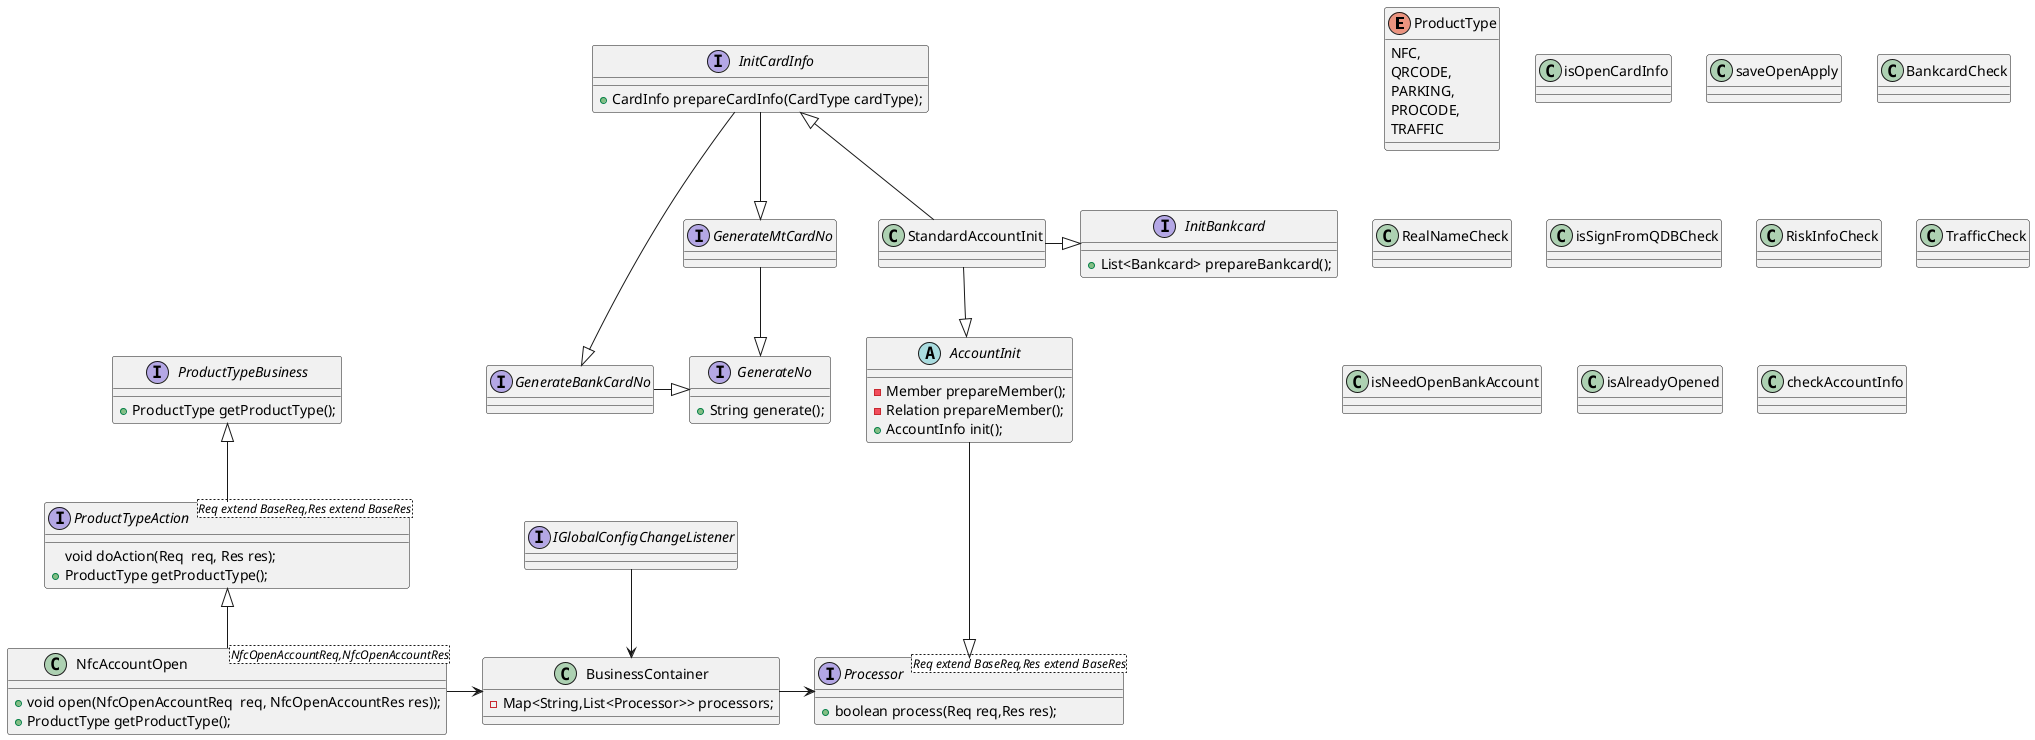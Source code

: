 @startuml

enum ProductType{
    NFC,
    QRCODE,
    PARKING,
    PROCODE,
    TRAFFIC
}

interface ProductTypeBusiness{
    + ProductType getProductType();
}

interface ProductTypeAction<Req extend BaseReq,Res extend BaseRes> {
    void doAction(Req  req, Res res);
    + ProductType getProductType();
}


class NfcAccountOpen<NfcOpenAccountReq,NfcOpenAccountRes>{
    + void open(NfcOpenAccountReq  req, NfcOpenAccountRes res));
    + ProductType getProductType();
}

ProductTypeAction -up-|> ProductTypeBusiness
NfcAccountOpen -up-|> ProductTypeAction


interface IGlobalConfigChangeListener

class BusinessContainer{
    - Map<String,List<Processor>> processors;
}

IGlobalConfigChangeListener --> BusinessContainer

NfcAccountOpen -> BusinessContainer


interface Processor<Req extend BaseReq,Res extend BaseRes>{
    + boolean process(Req req,Res res);
}



BusinessContainer -> Processor

class isOpenCardInfo
class saveOpenApply
class BankcardCheck
class RealNameCheck
class isSignFromQDBCheck
class RiskInfoCheck
class TrafficCheck
class isNeedOpenBankAccount
class isAlreadyOpened
Abstract AccountInit{
    - Member prepareMember();
    - Relation prepareMember();
    + AccountInfo init();
}
class checkAccountInfo


class StandardAccountInit{
}
StandardAccountInit --|>  AccountInit
StandardAccountInit -up-|> InitCardInfo
StandardAccountInit -|> InitBankcard
interface InitCardInfo{
    + CardInfo prepareCardInfo(CardType cardType);
}
interface InitBankcard{
    + List<Bankcard> prepareBankcard();
}

AccountInit ---|> Processor


interface GenerateNo{
    + String generate();
}

interface GenerateMtCardNo{
}

interface GenerateBankCardNo{
}

GenerateMtCardNo --|> GenerateNo
GenerateBankCardNo -|> GenerateNo

InitCardInfo --|> GenerateMtCardNo
InitCardInfo --|> GenerateBankCardNo


@enduml
